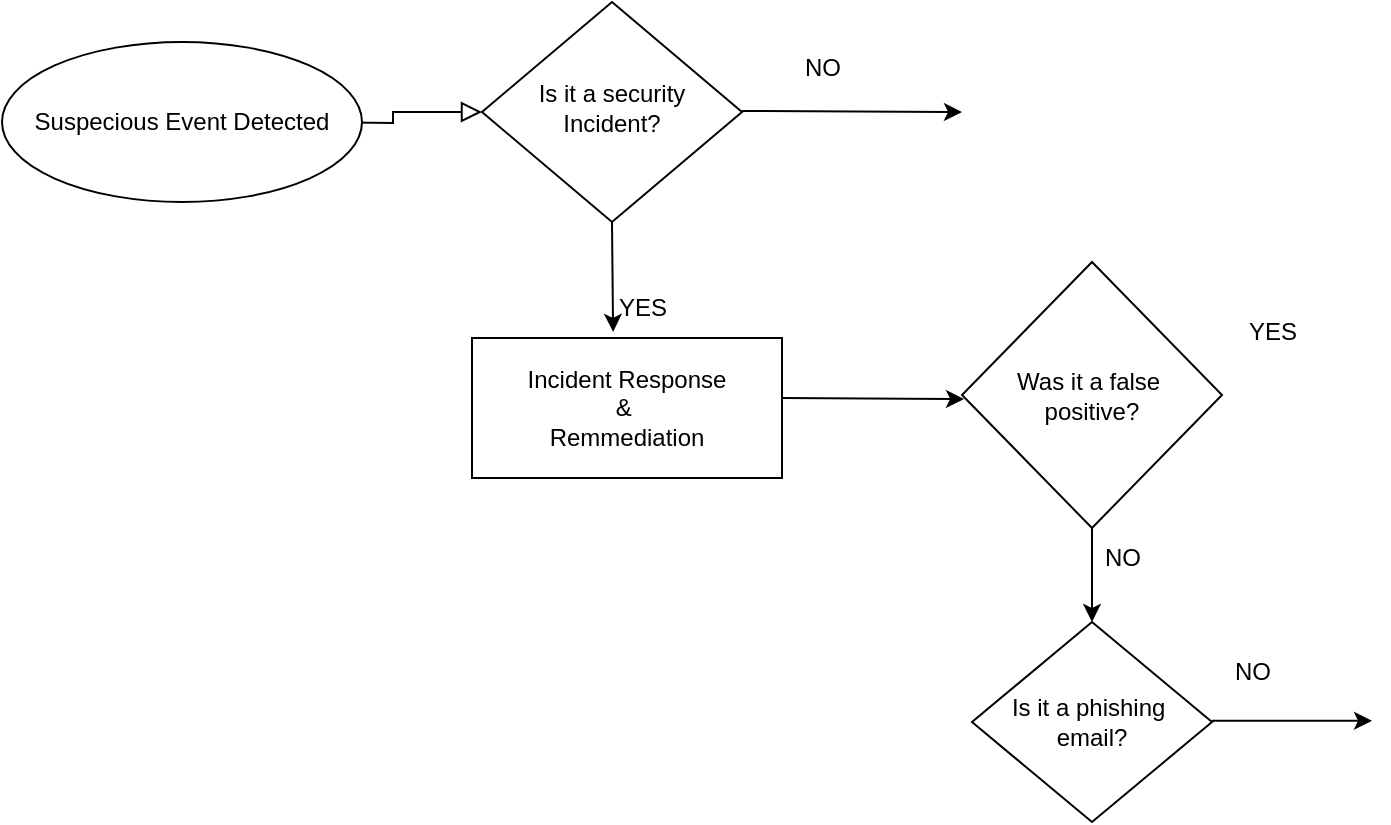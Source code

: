 <mxfile version="24.7.17">
  <diagram id="C5RBs43oDa-KdzZeNtuy" name="Page-1">
    <mxGraphModel dx="1318" dy="558" grid="1" gridSize="10" guides="1" tooltips="1" connect="1" arrows="1" fold="1" page="1" pageScale="1" pageWidth="827" pageHeight="1169" math="0" shadow="0">
      <root>
        <mxCell id="WIyWlLk6GJQsqaUBKTNV-0" />
        <mxCell id="WIyWlLk6GJQsqaUBKTNV-1" parent="WIyWlLk6GJQsqaUBKTNV-0" />
        <mxCell id="WIyWlLk6GJQsqaUBKTNV-2" value="" style="rounded=0;html=1;jettySize=auto;orthogonalLoop=1;fontSize=11;endArrow=block;endFill=0;endSize=8;strokeWidth=1;shadow=0;labelBackgroundColor=none;edgeStyle=orthogonalEdgeStyle;" parent="WIyWlLk6GJQsqaUBKTNV-1" target="WIyWlLk6GJQsqaUBKTNV-6" edge="1">
          <mxGeometry relative="1" as="geometry">
            <mxPoint x="150" y="110" as="sourcePoint" />
          </mxGeometry>
        </mxCell>
        <mxCell id="WIyWlLk6GJQsqaUBKTNV-6" value="Is it a security Incident?" style="rhombus;whiteSpace=wrap;html=1;shadow=0;fontFamily=Helvetica;fontSize=12;align=center;strokeWidth=1;spacing=6;spacingTop=-4;" parent="WIyWlLk6GJQsqaUBKTNV-1" vertex="1">
          <mxGeometry x="240" y="50" width="130" height="110" as="geometry" />
        </mxCell>
        <mxCell id="_6PPVcA-6KtyrMoVFvnq-0" value="Suspecious Event Detected" style="ellipse;whiteSpace=wrap;html=1;" parent="WIyWlLk6GJQsqaUBKTNV-1" vertex="1">
          <mxGeometry y="70" width="180" height="80" as="geometry" />
        </mxCell>
        <mxCell id="cdqA0KJlWaNnWs8eYzD0-2" value="" style="endArrow=classic;html=1;rounded=0;" edge="1" parent="WIyWlLk6GJQsqaUBKTNV-1">
          <mxGeometry width="50" height="50" relative="1" as="geometry">
            <mxPoint x="370" y="104.5" as="sourcePoint" />
            <mxPoint x="480" y="105" as="targetPoint" />
          </mxGeometry>
        </mxCell>
        <mxCell id="cdqA0KJlWaNnWs8eYzD0-3" value="" style="endArrow=classic;html=1;rounded=0;exitX=0.5;exitY=1;exitDx=0;exitDy=0;entryX=0.211;entryY=0.898;entryDx=0;entryDy=0;entryPerimeter=0;" edge="1" parent="WIyWlLk6GJQsqaUBKTNV-1" source="WIyWlLk6GJQsqaUBKTNV-6" target="cdqA0KJlWaNnWs8eYzD0-4">
          <mxGeometry width="50" height="50" relative="1" as="geometry">
            <mxPoint x="304.5" y="170" as="sourcePoint" />
            <mxPoint x="305" y="240" as="targetPoint" />
          </mxGeometry>
        </mxCell>
        <mxCell id="cdqA0KJlWaNnWs8eYzD0-4" value="YES" style="text;html=1;align=center;verticalAlign=middle;resizable=0;points=[];autosize=1;strokeColor=none;fillColor=none;" vertex="1" parent="WIyWlLk6GJQsqaUBKTNV-1">
          <mxGeometry x="295" y="188" width="50" height="30" as="geometry" />
        </mxCell>
        <mxCell id="cdqA0KJlWaNnWs8eYzD0-5" value="NO" style="text;html=1;align=center;verticalAlign=middle;resizable=0;points=[];autosize=1;strokeColor=none;fillColor=none;" vertex="1" parent="WIyWlLk6GJQsqaUBKTNV-1">
          <mxGeometry x="390" y="68" width="40" height="30" as="geometry" />
        </mxCell>
        <mxCell id="cdqA0KJlWaNnWs8eYzD0-6" value="Incident Response&lt;div&gt;&amp;amp;&amp;nbsp;&lt;/div&gt;&lt;div&gt;Remmediation&lt;/div&gt;" style="rounded=0;whiteSpace=wrap;html=1;" vertex="1" parent="WIyWlLk6GJQsqaUBKTNV-1">
          <mxGeometry x="235" y="218" width="155" height="70" as="geometry" />
        </mxCell>
        <mxCell id="cdqA0KJlWaNnWs8eYzD0-7" value="Was it a false&amp;nbsp;&lt;div&gt;positive?&lt;/div&gt;" style="rhombus;whiteSpace=wrap;html=1;" vertex="1" parent="WIyWlLk6GJQsqaUBKTNV-1">
          <mxGeometry x="480" y="180" width="130" height="133" as="geometry" />
        </mxCell>
        <mxCell id="cdqA0KJlWaNnWs8eYzD0-8" value="" style="endArrow=classic;html=1;rounded=0;entryX=0;entryY=0.5;entryDx=0;entryDy=0;" edge="1" parent="WIyWlLk6GJQsqaUBKTNV-1">
          <mxGeometry width="50" height="50" relative="1" as="geometry">
            <mxPoint x="390" y="248" as="sourcePoint" />
            <mxPoint x="481" y="248.5" as="targetPoint" />
          </mxGeometry>
        </mxCell>
        <mxCell id="cdqA0KJlWaNnWs8eYzD0-10" value="YES" style="text;html=1;align=center;verticalAlign=middle;resizable=0;points=[];autosize=1;strokeColor=none;fillColor=none;" vertex="1" parent="WIyWlLk6GJQsqaUBKTNV-1">
          <mxGeometry x="610" y="200" width="50" height="30" as="geometry" />
        </mxCell>
        <mxCell id="cdqA0KJlWaNnWs8eYzD0-11" value="" style="endArrow=classic;html=1;rounded=0;exitX=0.5;exitY=1;exitDx=0;exitDy=0;" edge="1" parent="WIyWlLk6GJQsqaUBKTNV-1" source="cdqA0KJlWaNnWs8eYzD0-7" target="cdqA0KJlWaNnWs8eYzD0-13">
          <mxGeometry width="50" height="50" relative="1" as="geometry">
            <mxPoint x="530" y="420" as="sourcePoint" />
            <mxPoint x="540" y="400" as="targetPoint" />
          </mxGeometry>
        </mxCell>
        <mxCell id="cdqA0KJlWaNnWs8eYzD0-12" value="NO" style="text;html=1;align=center;verticalAlign=middle;resizable=0;points=[];autosize=1;strokeColor=none;fillColor=none;" vertex="1" parent="WIyWlLk6GJQsqaUBKTNV-1">
          <mxGeometry x="540" y="313" width="40" height="30" as="geometry" />
        </mxCell>
        <mxCell id="cdqA0KJlWaNnWs8eYzD0-13" value="Is it a phishing&amp;nbsp;&lt;div&gt;email?&lt;/div&gt;" style="rhombus;whiteSpace=wrap;html=1;" vertex="1" parent="WIyWlLk6GJQsqaUBKTNV-1">
          <mxGeometry x="485" y="360" width="120" height="100" as="geometry" />
        </mxCell>
        <mxCell id="cdqA0KJlWaNnWs8eYzD0-14" value="" style="endArrow=classic;html=1;rounded=0;" edge="1" parent="WIyWlLk6GJQsqaUBKTNV-1">
          <mxGeometry width="50" height="50" relative="1" as="geometry">
            <mxPoint x="605" y="409.41" as="sourcePoint" />
            <mxPoint x="685" y="409.41" as="targetPoint" />
          </mxGeometry>
        </mxCell>
        <mxCell id="cdqA0KJlWaNnWs8eYzD0-15" value="NO" style="text;html=1;align=center;verticalAlign=middle;resizable=0;points=[];autosize=1;strokeColor=none;fillColor=none;" vertex="1" parent="WIyWlLk6GJQsqaUBKTNV-1">
          <mxGeometry x="605" y="370" width="40" height="30" as="geometry" />
        </mxCell>
      </root>
    </mxGraphModel>
  </diagram>
</mxfile>
